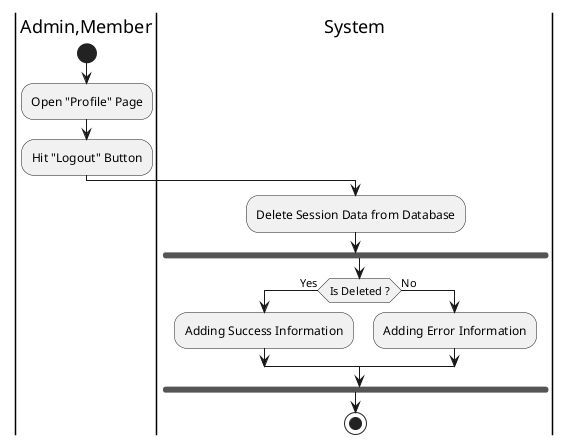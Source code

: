 @startuml Logout

skinparam ConditionEndStyle hline
skinparam Monochrome true
skinparam Shadowing false

|Admin,Member|
start
:Open "Profile" Page;
:Hit "Logout" Button;

|System|
:Delete Session Data from Database;
fork
    |System|
    if (Is Deleted ?) then (Yes)
        :Adding Success Information;
    else (No)
        :Adding Error Information;
    endif
endfork
stop

@enduml